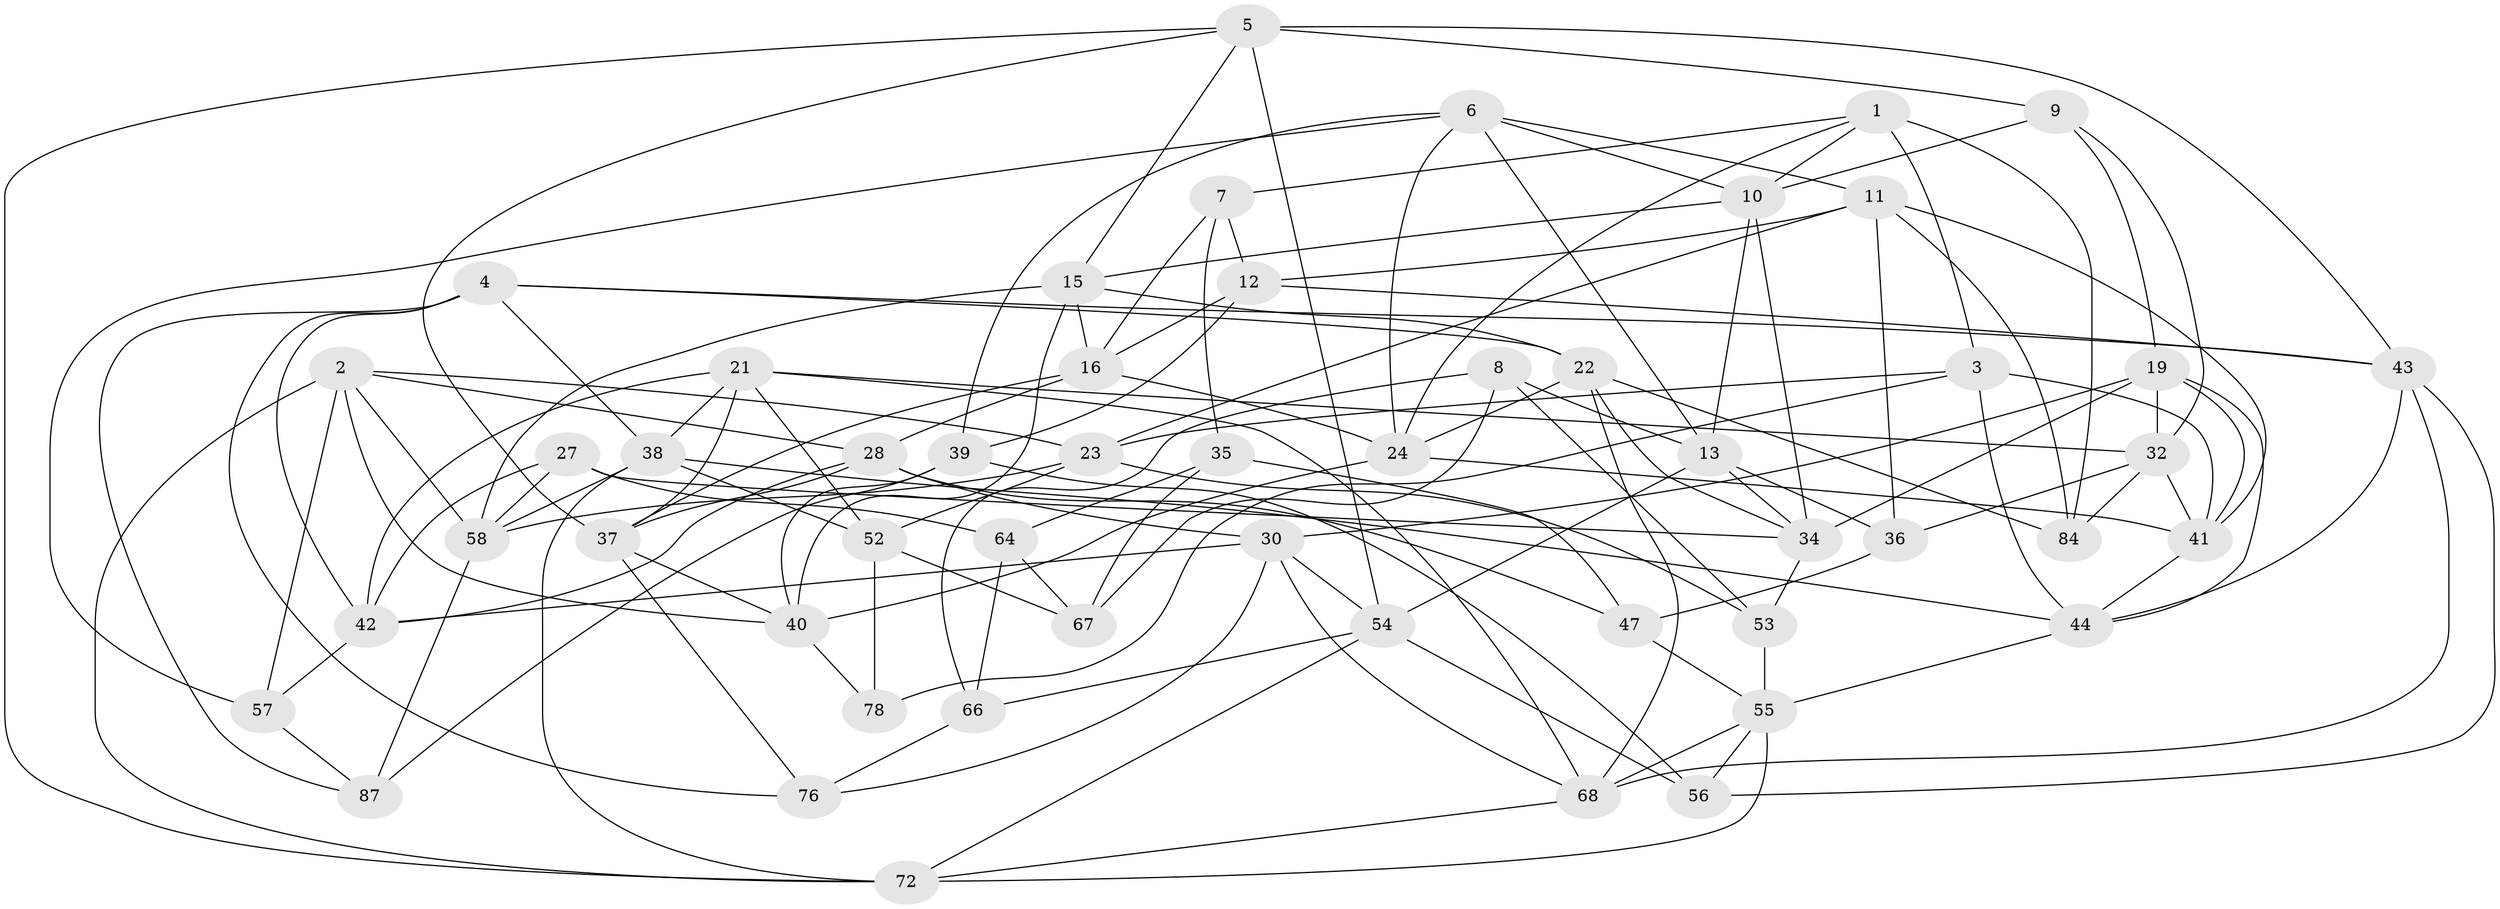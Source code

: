 // original degree distribution, {4: 1.0}
// Generated by graph-tools (version 1.1) at 2025/42/03/06/25 10:42:17]
// undirected, 52 vertices, 136 edges
graph export_dot {
graph [start="1"]
  node [color=gray90,style=filled];
  1 [super="+20"];
  2 [super="+14"];
  3 [super="+65"];
  4 [super="+51"];
  5 [super="+29"];
  6 [super="+60"];
  7;
  8;
  9;
  10 [super="+59"];
  11 [super="+45"];
  12 [super="+31"];
  13 [super="+17"];
  15 [super="+18"];
  16 [super="+26"];
  19 [super="+50"];
  21 [super="+80"];
  22 [super="+82"];
  23 [super="+83"];
  24 [super="+25"];
  27;
  28 [super="+33"];
  30 [super="+73"];
  32 [super="+48"];
  34 [super="+62"];
  35;
  36;
  37 [super="+46"];
  38 [super="+70"];
  39 [super="+71"];
  40 [super="+77"];
  41 [super="+74"];
  42 [super="+81"];
  43 [super="+49"];
  44 [super="+63"];
  47;
  52 [super="+79"];
  53;
  54 [super="+85"];
  55 [super="+75"];
  56;
  57;
  58 [super="+61"];
  64;
  66;
  67;
  68 [super="+69"];
  72 [super="+86"];
  76;
  78;
  84;
  87;
  1 -- 3 [weight=2];
  1 -- 84;
  1 -- 24;
  1 -- 10;
  1 -- 7;
  2 -- 23;
  2 -- 58;
  2 -- 72;
  2 -- 57;
  2 -- 40;
  2 -- 28;
  3 -- 23;
  3 -- 78;
  3 -- 44;
  3 -- 41;
  4 -- 76;
  4 -- 22;
  4 -- 43;
  4 -- 87;
  4 -- 38;
  4 -- 42;
  5 -- 43;
  5 -- 9;
  5 -- 54;
  5 -- 37;
  5 -- 72;
  5 -- 15;
  6 -- 39;
  6 -- 57;
  6 -- 10;
  6 -- 24;
  6 -- 11;
  6 -- 13;
  7 -- 35;
  7 -- 16;
  7 -- 12;
  8 -- 66;
  8 -- 53;
  8 -- 67;
  8 -- 13;
  9 -- 32;
  9 -- 10;
  9 -- 19;
  10 -- 15;
  10 -- 13;
  10 -- 34;
  11 -- 36;
  11 -- 41;
  11 -- 84;
  11 -- 23;
  11 -- 12;
  12 -- 16;
  12 -- 43;
  12 -- 39 [weight=2];
  13 -- 36;
  13 -- 54;
  13 -- 34;
  15 -- 58;
  15 -- 16;
  15 -- 22;
  15 -- 40;
  16 -- 28;
  16 -- 37;
  16 -- 24;
  19 -- 41;
  19 -- 30;
  19 -- 32;
  19 -- 34;
  19 -- 44;
  21 -- 38;
  21 -- 52;
  21 -- 42;
  21 -- 68;
  21 -- 37;
  21 -- 32;
  22 -- 84;
  22 -- 34;
  22 -- 24;
  22 -- 68;
  23 -- 53;
  23 -- 52;
  23 -- 58;
  24 -- 41;
  24 -- 40;
  27 -- 42;
  27 -- 34;
  27 -- 64;
  27 -- 58;
  28 -- 30;
  28 -- 47;
  28 -- 37;
  28 -- 42;
  30 -- 76;
  30 -- 54;
  30 -- 68;
  30 -- 42;
  32 -- 84;
  32 -- 36;
  32 -- 41;
  34 -- 53;
  35 -- 64;
  35 -- 67;
  35 -- 47;
  36 -- 47;
  37 -- 40;
  37 -- 76;
  38 -- 52;
  38 -- 72;
  38 -- 44;
  38 -- 58;
  39 -- 56;
  39 -- 87;
  39 -- 40;
  40 -- 78;
  41 -- 44;
  42 -- 57;
  43 -- 56;
  43 -- 68;
  43 -- 44;
  44 -- 55;
  47 -- 55;
  52 -- 78 [weight=2];
  52 -- 67;
  53 -- 55;
  54 -- 72;
  54 -- 56;
  54 -- 66;
  55 -- 56;
  55 -- 72;
  55 -- 68;
  57 -- 87;
  58 -- 87;
  64 -- 66;
  64 -- 67;
  66 -- 76;
  68 -- 72;
}
